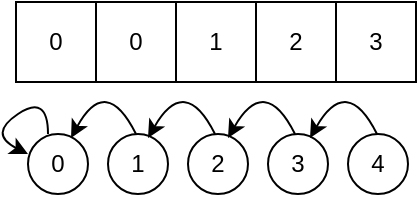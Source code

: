 <mxfile>
    <diagram id="kHTu7viT-9dhP9AVFPWK" name="ページ1">
        <mxGraphModel dx="574" dy="390" grid="0" gridSize="10" guides="1" tooltips="1" connect="1" arrows="1" fold="1" page="1" pageScale="1" pageWidth="270" pageHeight="120" background="#ffffff" math="0" shadow="0">
            <root>
                <mxCell id="0"/>
                <mxCell id="1" parent="0"/>
                <mxCell id="2" value="" style="rounded=0;whiteSpace=wrap;html=1;gradientColor=default;fillColor=none;strokeColor=#000000;" vertex="1" parent="1">
                    <mxGeometry x="40" y="10" width="200" height="40" as="geometry"/>
                </mxCell>
                <mxCell id="3" value="" style="endArrow=none;html=1;strokeColor=#000000;" edge="1" parent="1">
                    <mxGeometry width="50" height="50" relative="1" as="geometry">
                        <mxPoint x="80" y="50" as="sourcePoint"/>
                        <mxPoint x="80" y="10" as="targetPoint"/>
                    </mxGeometry>
                </mxCell>
                <mxCell id="4" value="" style="endArrow=none;html=1;strokeColor=#000000;" edge="1" parent="1">
                    <mxGeometry width="50" height="50" relative="1" as="geometry">
                        <mxPoint x="120" y="50" as="sourcePoint"/>
                        <mxPoint x="120" y="10" as="targetPoint"/>
                    </mxGeometry>
                </mxCell>
                <mxCell id="5" value="" style="endArrow=none;html=1;strokeColor=#000000;" edge="1" parent="1">
                    <mxGeometry width="50" height="50" relative="1" as="geometry">
                        <mxPoint x="160" y="50" as="sourcePoint"/>
                        <mxPoint x="160" y="10" as="targetPoint"/>
                    </mxGeometry>
                </mxCell>
                <mxCell id="6" value="" style="endArrow=none;html=1;strokeColor=#000000;" edge="1" parent="1">
                    <mxGeometry width="50" height="50" relative="1" as="geometry">
                        <mxPoint x="200" y="50" as="sourcePoint"/>
                        <mxPoint x="200" y="10" as="targetPoint"/>
                    </mxGeometry>
                </mxCell>
                <mxCell id="7" value="" style="ellipse;whiteSpace=wrap;html=1;aspect=fixed;strokeColor=#000000;fillColor=none;gradientColor=default;" vertex="1" parent="1">
                    <mxGeometry x="46" y="76" width="30" height="30" as="geometry"/>
                </mxCell>
                <mxCell id="8" value="0" style="text;html=1;strokeColor=none;fillColor=none;align=center;verticalAlign=middle;whiteSpace=wrap;rounded=0;fontColor=#000000;" vertex="1" parent="1">
                    <mxGeometry x="51" y="81" width="20" height="20" as="geometry"/>
                </mxCell>
                <mxCell id="9" value="" style="ellipse;whiteSpace=wrap;html=1;aspect=fixed;strokeColor=#000000;fillColor=none;gradientColor=default;" vertex="1" parent="1">
                    <mxGeometry x="86" y="76" width="30" height="30" as="geometry"/>
                </mxCell>
                <mxCell id="10" value="1" style="text;html=1;strokeColor=none;fillColor=none;align=center;verticalAlign=middle;whiteSpace=wrap;rounded=0;fontColor=#000000;" vertex="1" parent="1">
                    <mxGeometry x="91" y="81" width="20" height="20" as="geometry"/>
                </mxCell>
                <mxCell id="11" value="" style="ellipse;whiteSpace=wrap;html=1;aspect=fixed;strokeColor=#000000;fillColor=none;gradientColor=default;" vertex="1" parent="1">
                    <mxGeometry x="126" y="76" width="30" height="30" as="geometry"/>
                </mxCell>
                <mxCell id="12" value="2" style="text;html=1;strokeColor=none;fillColor=none;align=center;verticalAlign=middle;whiteSpace=wrap;rounded=0;fontColor=#000000;" vertex="1" parent="1">
                    <mxGeometry x="131" y="81" width="20" height="20" as="geometry"/>
                </mxCell>
                <mxCell id="13" value="" style="ellipse;whiteSpace=wrap;html=1;aspect=fixed;strokeColor=#000000;fillColor=none;gradientColor=default;" vertex="1" parent="1">
                    <mxGeometry x="166" y="76" width="30" height="30" as="geometry"/>
                </mxCell>
                <mxCell id="14" value="3" style="text;html=1;strokeColor=none;fillColor=none;align=center;verticalAlign=middle;whiteSpace=wrap;rounded=0;fontColor=#000000;" vertex="1" parent="1">
                    <mxGeometry x="171" y="81" width="20" height="20" as="geometry"/>
                </mxCell>
                <mxCell id="15" value="" style="ellipse;whiteSpace=wrap;html=1;aspect=fixed;strokeColor=#000000;fillColor=none;gradientColor=default;" vertex="1" parent="1">
                    <mxGeometry x="206" y="76" width="30" height="30" as="geometry"/>
                </mxCell>
                <mxCell id="16" value="4" style="text;html=1;strokeColor=none;fillColor=none;align=center;verticalAlign=middle;whiteSpace=wrap;rounded=0;fontColor=#000000;" vertex="1" parent="1">
                    <mxGeometry x="211" y="81" width="20" height="20" as="geometry"/>
                </mxCell>
                <mxCell id="21" value="" style="curved=1;endArrow=classic;html=1;strokeColor=#000000;fontColor=#000000;" edge="1" parent="1">
                    <mxGeometry width="50" height="50" relative="1" as="geometry">
                        <mxPoint x="56" y="76" as="sourcePoint"/>
                        <mxPoint x="46" y="86" as="targetPoint"/>
                        <Array as="points">
                            <mxPoint x="56" y="56"/>
                            <mxPoint x="26" y="76"/>
                        </Array>
                    </mxGeometry>
                </mxCell>
                <mxCell id="23" value="" style="curved=1;endArrow=classic;html=1;strokeColor=#000000;fontColor=#000000;entryX=0.717;entryY=0.067;entryDx=0;entryDy=0;entryPerimeter=0;" edge="1" parent="1" target="7">
                    <mxGeometry width="50" height="50" relative="1" as="geometry">
                        <mxPoint x="100" y="76" as="sourcePoint"/>
                        <mxPoint x="70" y="76" as="targetPoint"/>
                        <Array as="points">
                            <mxPoint x="85" y="46"/>
                        </Array>
                    </mxGeometry>
                </mxCell>
                <mxCell id="24" value="" style="curved=1;endArrow=classic;html=1;strokeColor=#000000;fontColor=#000000;entryX=0.717;entryY=0.067;entryDx=0;entryDy=0;entryPerimeter=0;" edge="1" parent="1">
                    <mxGeometry width="50" height="50" relative="1" as="geometry">
                        <mxPoint x="139.49" y="75.99" as="sourcePoint"/>
                        <mxPoint x="106.0" y="78.0" as="targetPoint"/>
                        <Array as="points">
                            <mxPoint x="124.49" y="45.99"/>
                        </Array>
                    </mxGeometry>
                </mxCell>
                <mxCell id="26" value="" style="curved=1;endArrow=classic;html=1;strokeColor=#000000;fontColor=#000000;entryX=0.717;entryY=0.067;entryDx=0;entryDy=0;entryPerimeter=0;" edge="1" parent="1">
                    <mxGeometry width="50" height="50" relative="1" as="geometry">
                        <mxPoint x="179.49" y="75.99" as="sourcePoint"/>
                        <mxPoint x="146" y="78" as="targetPoint"/>
                        <Array as="points">
                            <mxPoint x="164.49" y="45.99"/>
                        </Array>
                    </mxGeometry>
                </mxCell>
                <mxCell id="27" value="" style="curved=1;endArrow=classic;html=1;strokeColor=#000000;fontColor=#000000;entryX=0.717;entryY=0.067;entryDx=0;entryDy=0;entryPerimeter=0;" edge="1" parent="1">
                    <mxGeometry width="50" height="50" relative="1" as="geometry">
                        <mxPoint x="220.49" y="75.99" as="sourcePoint"/>
                        <mxPoint x="187" y="78" as="targetPoint"/>
                        <Array as="points">
                            <mxPoint x="205.49" y="45.99"/>
                        </Array>
                    </mxGeometry>
                </mxCell>
                <mxCell id="28" value="0" style="text;html=1;strokeColor=none;fillColor=none;align=center;verticalAlign=middle;whiteSpace=wrap;rounded=0;fontColor=#000000;" vertex="1" parent="1">
                    <mxGeometry x="50" y="20" width="20" height="20" as="geometry"/>
                </mxCell>
                <mxCell id="29" value="0" style="text;html=1;strokeColor=none;fillColor=none;align=center;verticalAlign=middle;whiteSpace=wrap;rounded=0;fontColor=#000000;" vertex="1" parent="1">
                    <mxGeometry x="90" y="20" width="20" height="20" as="geometry"/>
                </mxCell>
                <mxCell id="30" value="1" style="text;html=1;strokeColor=none;fillColor=none;align=center;verticalAlign=middle;whiteSpace=wrap;rounded=0;fontColor=#000000;" vertex="1" parent="1">
                    <mxGeometry x="130" y="20" width="20" height="20" as="geometry"/>
                </mxCell>
                <mxCell id="31" value="2" style="text;html=1;strokeColor=none;fillColor=none;align=center;verticalAlign=middle;whiteSpace=wrap;rounded=0;fontColor=#000000;" vertex="1" parent="1">
                    <mxGeometry x="170" y="20" width="20" height="20" as="geometry"/>
                </mxCell>
                <mxCell id="32" value="3" style="text;html=1;strokeColor=none;fillColor=none;align=center;verticalAlign=middle;whiteSpace=wrap;rounded=0;fontColor=#000000;" vertex="1" parent="1">
                    <mxGeometry x="210" y="20" width="20" height="20" as="geometry"/>
                </mxCell>
            </root>
        </mxGraphModel>
    </diagram>
</mxfile>